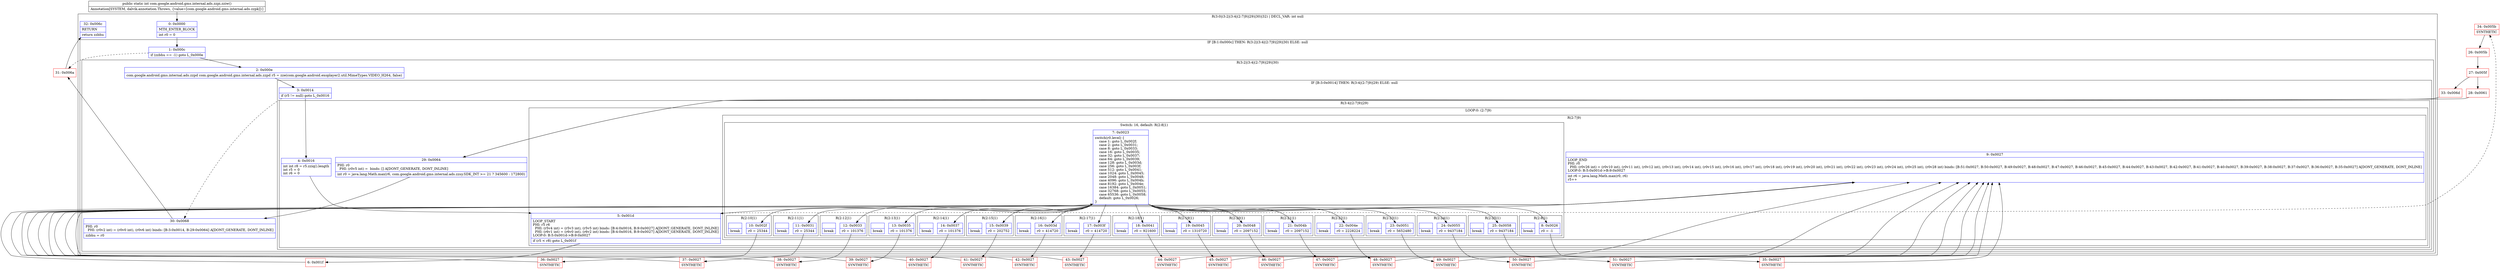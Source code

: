digraph "CFG forcom.google.android.gms.internal.ads.zzpi.zziw()I" {
subgraph cluster_Region_2072150890 {
label = "R(3:0|(3:2|(3:4|(2:7|9)|29)|30)|32) | DECL_VAR: int null\l";
node [shape=record,color=blue];
Node_0 [shape=record,label="{0\:\ 0x0000|MTH_ENTER_BLOCK\l|int r0 = 0\l}"];
subgraph cluster_IfRegion_1882484355 {
label = "IF [B:1:0x000c] THEN: R(3:2|(3:4|(2:7|9)|29)|30) ELSE: null";
node [shape=record,color=blue];
Node_1 [shape=record,label="{1\:\ 0x000c|if (zzbhu == \-1) goto L_0x000e\l}"];
subgraph cluster_Region_800076203 {
label = "R(3:2|(3:4|(2:7|9)|29)|30)";
node [shape=record,color=blue];
Node_2 [shape=record,label="{2\:\ 0x000e|com.google.android.gms.internal.ads.zzpd com.google.android.gms.internal.ads.zzpd r5 = zze(com.google.android.exoplayer2.util.MimeTypes.VIDEO_H264, false)\l}"];
subgraph cluster_IfRegion_42776032 {
label = "IF [B:3:0x0014] THEN: R(3:4|(2:7|9)|29) ELSE: null";
node [shape=record,color=blue];
Node_3 [shape=record,label="{3\:\ 0x0014|if (r5 != null) goto L_0x0016\l}"];
subgraph cluster_Region_841599177 {
label = "R(3:4|(2:7|9)|29)";
node [shape=record,color=blue];
Node_4 [shape=record,label="{4\:\ 0x0016|int int r8 = r5.zziq().length\lint r5 = 0\lint r6 = 0\l}"];
subgraph cluster_LoopRegion_637819998 {
label = "LOOP:0: (2:7|9)";
node [shape=record,color=blue];
Node_5 [shape=record,label="{5\:\ 0x001d|LOOP_START\lPHI: r5 r6 \l  PHI: (r5v4 int) = (r5v3 int), (r5v5 int) binds: [B:4:0x0016, B:9:0x0027] A[DONT_GENERATE, DONT_INLINE]\l  PHI: (r6v1 int) = (r6v0 int), (r6v2 int) binds: [B:4:0x0016, B:9:0x0027] A[DONT_GENERATE, DONT_INLINE]\lLOOP:0: B:5:0x001d\-\>B:9:0x0027\l|if (r5 \< r8) goto L_0x001f\l}"];
subgraph cluster_Region_1836773128 {
label = "R(2:7|9)";
node [shape=record,color=blue];
subgraph cluster_SwitchRegion_643240981 {
label = "Switch: 16, default: R(2:8|1)";
node [shape=record,color=blue];
Node_7 [shape=record,label="{7\:\ 0x0023|switch(r0.level) \{\l    case 1: goto L_0x002f;\l    case 2: goto L_0x0031;\l    case 8: goto L_0x0033;\l    case 16: goto L_0x0035;\l    case 32: goto L_0x0037;\l    case 64: goto L_0x0039;\l    case 128: goto L_0x003d;\l    case 256: goto L_0x003f;\l    case 512: goto L_0x0041;\l    case 1024: goto L_0x0045;\l    case 2048: goto L_0x0048;\l    case 4096: goto L_0x004b;\l    case 8192: goto L_0x004e;\l    case 16384: goto L_0x0051;\l    case 32768: goto L_0x0055;\l    case 65536: goto L_0x0058;\l    default: goto L_0x0026;\l\}\l}"];
subgraph cluster_Region_1815775338 {
label = "R(2:10|1)";
node [shape=record,color=blue];
Node_10 [shape=record,label="{10\:\ 0x002f|r0 = 25344\l}"];
Node_InsnContainer_909246697 [shape=record,label="{|break\l}"];
}
subgraph cluster_Region_1365947667 {
label = "R(2:11|1)";
node [shape=record,color=blue];
Node_11 [shape=record,label="{11\:\ 0x0031|r0 = 25344\l}"];
Node_InsnContainer_1705062618 [shape=record,label="{|break\l}"];
}
subgraph cluster_Region_1908289720 {
label = "R(2:12|1)";
node [shape=record,color=blue];
Node_12 [shape=record,label="{12\:\ 0x0033|r0 = 101376\l}"];
Node_InsnContainer_1631807132 [shape=record,label="{|break\l}"];
}
subgraph cluster_Region_780627603 {
label = "R(2:13|1)";
node [shape=record,color=blue];
Node_13 [shape=record,label="{13\:\ 0x0035|r0 = 101376\l}"];
Node_InsnContainer_2133471517 [shape=record,label="{|break\l}"];
}
subgraph cluster_Region_1354611230 {
label = "R(2:14|1)";
node [shape=record,color=blue];
Node_14 [shape=record,label="{14\:\ 0x0037|r0 = 101376\l}"];
Node_InsnContainer_1505313625 [shape=record,label="{|break\l}"];
}
subgraph cluster_Region_1599072099 {
label = "R(2:15|1)";
node [shape=record,color=blue];
Node_15 [shape=record,label="{15\:\ 0x0039|r0 = 202752\l}"];
Node_InsnContainer_896704340 [shape=record,label="{|break\l}"];
}
subgraph cluster_Region_1057758550 {
label = "R(2:16|1)";
node [shape=record,color=blue];
Node_16 [shape=record,label="{16\:\ 0x003d|r0 = 414720\l}"];
Node_InsnContainer_1342138592 [shape=record,label="{|break\l}"];
}
subgraph cluster_Region_1578371600 {
label = "R(2:17|1)";
node [shape=record,color=blue];
Node_17 [shape=record,label="{17\:\ 0x003f|r0 = 414720\l}"];
Node_InsnContainer_1634929371 [shape=record,label="{|break\l}"];
}
subgraph cluster_Region_702858031 {
label = "R(2:18|1)";
node [shape=record,color=blue];
Node_18 [shape=record,label="{18\:\ 0x0041|r0 = 921600\l}"];
Node_InsnContainer_1925398055 [shape=record,label="{|break\l}"];
}
subgraph cluster_Region_2027101722 {
label = "R(2:19|1)";
node [shape=record,color=blue];
Node_19 [shape=record,label="{19\:\ 0x0045|r0 = 1310720\l}"];
Node_InsnContainer_1407883028 [shape=record,label="{|break\l}"];
}
subgraph cluster_Region_1452735985 {
label = "R(2:20|1)";
node [shape=record,color=blue];
Node_20 [shape=record,label="{20\:\ 0x0048|r0 = 2097152\l}"];
Node_InsnContainer_1734757857 [shape=record,label="{|break\l}"];
}
subgraph cluster_Region_995724232 {
label = "R(2:21|1)";
node [shape=record,color=blue];
Node_21 [shape=record,label="{21\:\ 0x004b|r0 = 2097152\l}"];
Node_InsnContainer_507164164 [shape=record,label="{|break\l}"];
}
subgraph cluster_Region_1644592139 {
label = "R(2:22|1)";
node [shape=record,color=blue];
Node_22 [shape=record,label="{22\:\ 0x004e|r0 = 2228224\l}"];
Node_InsnContainer_1977844194 [shape=record,label="{|break\l}"];
}
subgraph cluster_Region_1480510123 {
label = "R(2:23|1)";
node [shape=record,color=blue];
Node_23 [shape=record,label="{23\:\ 0x0051|r0 = 5652480\l}"];
Node_InsnContainer_1924594301 [shape=record,label="{|break\l}"];
}
subgraph cluster_Region_1073371905 {
label = "R(2:24|1)";
node [shape=record,color=blue];
Node_24 [shape=record,label="{24\:\ 0x0055|r0 = 9437184\l}"];
Node_InsnContainer_669689999 [shape=record,label="{|break\l}"];
}
subgraph cluster_Region_292101614 {
label = "R(2:25|1)";
node [shape=record,color=blue];
Node_25 [shape=record,label="{25\:\ 0x0058|r0 = 9437184\l}"];
Node_InsnContainer_1823187168 [shape=record,label="{|break\l}"];
}
subgraph cluster_Region_2036109448 {
label = "R(2:8|1)";
node [shape=record,color=blue];
Node_8 [shape=record,label="{8\:\ 0x0026|r0 = \-1\l}"];
Node_InsnContainer_95342598 [shape=record,label="{|break\l}"];
}
}
Node_9 [shape=record,label="{9\:\ 0x0027|LOOP_END\lPHI: r0 \l  PHI: (r0v26 int) = (r0v10 int), (r0v11 int), (r0v12 int), (r0v13 int), (r0v14 int), (r0v15 int), (r0v16 int), (r0v17 int), (r0v18 int), (r0v19 int), (r0v20 int), (r0v21 int), (r0v22 int), (r0v23 int), (r0v24 int), (r0v25 int), (r0v28 int) binds: [B:51:0x0027, B:50:0x0027, B:49:0x0027, B:48:0x0027, B:47:0x0027, B:46:0x0027, B:45:0x0027, B:44:0x0027, B:43:0x0027, B:42:0x0027, B:41:0x0027, B:40:0x0027, B:39:0x0027, B:38:0x0027, B:37:0x0027, B:36:0x0027, B:35:0x0027] A[DONT_GENERATE, DONT_INLINE]\lLOOP:0: B:5:0x001d\-\>B:9:0x0027\l|int r6 = java.lang.Math.max(r0, r6)\lr5++\l}"];
}
}
Node_29 [shape=record,label="{29\:\ 0x0064|PHI: r0 \l  PHI: (r0v5 int) =  binds: [] A[DONT_GENERATE, DONT_INLINE]\l|int r0 = java.lang.Math.max(r6, com.google.android.gms.internal.ads.zzsy.SDK_INT \>= 21 ? 345600 : 172800)\l}"];
}
}
Node_30 [shape=record,label="{30\:\ 0x0068|PHI: r0 \l  PHI: (r0v2 int) = (r0v0 int), (r0v6 int) binds: [B:3:0x0014, B:29:0x0064] A[DONT_GENERATE, DONT_INLINE]\l|zzbhu = r0\l}"];
}
}
Node_32 [shape=record,label="{32\:\ 0x006c|RETURN\l|return zzbhu\l}"];
}
Node_6 [shape=record,color=red,label="{6\:\ 0x001f}"];
Node_26 [shape=record,color=red,label="{26\:\ 0x005b}"];
Node_27 [shape=record,color=red,label="{27\:\ 0x005f}"];
Node_28 [shape=record,color=red,label="{28\:\ 0x0061}"];
Node_31 [shape=record,color=red,label="{31\:\ 0x006a}"];
Node_33 [shape=record,color=red,label="{33\:\ 0x006d}"];
Node_34 [shape=record,color=red,label="{34\:\ 0x005b|SYNTHETIC\l}"];
Node_35 [shape=record,color=red,label="{35\:\ 0x0027|SYNTHETIC\l}"];
Node_36 [shape=record,color=red,label="{36\:\ 0x0027|SYNTHETIC\l}"];
Node_37 [shape=record,color=red,label="{37\:\ 0x0027|SYNTHETIC\l}"];
Node_38 [shape=record,color=red,label="{38\:\ 0x0027|SYNTHETIC\l}"];
Node_39 [shape=record,color=red,label="{39\:\ 0x0027|SYNTHETIC\l}"];
Node_40 [shape=record,color=red,label="{40\:\ 0x0027|SYNTHETIC\l}"];
Node_41 [shape=record,color=red,label="{41\:\ 0x0027|SYNTHETIC\l}"];
Node_42 [shape=record,color=red,label="{42\:\ 0x0027|SYNTHETIC\l}"];
Node_43 [shape=record,color=red,label="{43\:\ 0x0027|SYNTHETIC\l}"];
Node_44 [shape=record,color=red,label="{44\:\ 0x0027|SYNTHETIC\l}"];
Node_45 [shape=record,color=red,label="{45\:\ 0x0027|SYNTHETIC\l}"];
Node_46 [shape=record,color=red,label="{46\:\ 0x0027|SYNTHETIC\l}"];
Node_47 [shape=record,color=red,label="{47\:\ 0x0027|SYNTHETIC\l}"];
Node_48 [shape=record,color=red,label="{48\:\ 0x0027|SYNTHETIC\l}"];
Node_49 [shape=record,color=red,label="{49\:\ 0x0027|SYNTHETIC\l}"];
Node_50 [shape=record,color=red,label="{50\:\ 0x0027|SYNTHETIC\l}"];
Node_51 [shape=record,color=red,label="{51\:\ 0x0027|SYNTHETIC\l}"];
MethodNode[shape=record,label="{public static int com.google.android.gms.internal.ads.zzpi.zziw()  | Annotation[SYSTEM, dalvik.annotation.Throws, \{value=[com.google.android.gms.internal.ads.zzpk]\}]\l}"];
MethodNode -> Node_0;
Node_0 -> Node_1;
Node_1 -> Node_2;
Node_1 -> Node_31[style=dashed];
Node_2 -> Node_3;
Node_3 -> Node_4;
Node_3 -> Node_30[style=dashed];
Node_4 -> Node_5;
Node_5 -> Node_6;
Node_5 -> Node_34[style=dashed];
Node_7 -> Node_8;
Node_7 -> Node_10;
Node_7 -> Node_11;
Node_7 -> Node_12;
Node_7 -> Node_13;
Node_7 -> Node_14;
Node_7 -> Node_15;
Node_7 -> Node_16;
Node_7 -> Node_17;
Node_7 -> Node_18;
Node_7 -> Node_19;
Node_7 -> Node_20;
Node_7 -> Node_21;
Node_7 -> Node_22;
Node_7 -> Node_23;
Node_7 -> Node_24;
Node_7 -> Node_25;
Node_10 -> Node_36;
Node_11 -> Node_37;
Node_12 -> Node_38;
Node_13 -> Node_39;
Node_14 -> Node_40;
Node_15 -> Node_41;
Node_16 -> Node_42;
Node_17 -> Node_43;
Node_18 -> Node_44;
Node_19 -> Node_45;
Node_20 -> Node_46;
Node_21 -> Node_47;
Node_22 -> Node_48;
Node_23 -> Node_49;
Node_24 -> Node_50;
Node_25 -> Node_51;
Node_8 -> Node_35;
Node_9 -> Node_5;
Node_29 -> Node_30;
Node_30 -> Node_31;
Node_6 -> Node_7;
Node_26 -> Node_27;
Node_27 -> Node_28;
Node_27 -> Node_33;
Node_28 -> Node_29;
Node_31 -> Node_32;
Node_33 -> Node_29;
Node_34 -> Node_26;
Node_35 -> Node_9;
Node_36 -> Node_9;
Node_37 -> Node_9;
Node_38 -> Node_9;
Node_39 -> Node_9;
Node_40 -> Node_9;
Node_41 -> Node_9;
Node_42 -> Node_9;
Node_43 -> Node_9;
Node_44 -> Node_9;
Node_45 -> Node_9;
Node_46 -> Node_9;
Node_47 -> Node_9;
Node_48 -> Node_9;
Node_49 -> Node_9;
Node_50 -> Node_9;
Node_51 -> Node_9;
}

